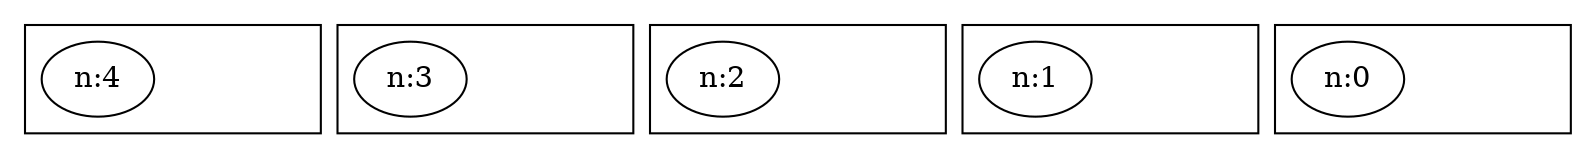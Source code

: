 digraph root {
	graph [compound=true]
	subgraph cluster_4agwal {
		graph [label=""]
		4 [style=invisible]
		"n:4" [label="n:4"]
	}
	subgraph cluster_3tmmzw {
		graph [label=""]
		3 [style=invisible]
		"n:3" [label="n:3"]
	}
	subgraph cluster_2yzsbh {
		graph [label=""]
		2 [style=invisible]
		"n:2" [label="n:2"]
	}
	subgraph cluster_1ozgtn {
		graph [label=""]
		1 [style=invisible]
		"n:1" [label="n:1"]
	}
	subgraph cluster_0iphee {
		graph [label=""]
		0 [style=invisible]
		"n:0" [label="n:0"]
	}
}